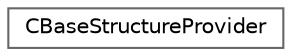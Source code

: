 digraph "Graphical Class Hierarchy"
{
 // INTERACTIVE_SVG=YES
 // LATEX_PDF_SIZE
  bgcolor="transparent";
  edge [fontname=Helvetica,fontsize=10,labelfontname=Helvetica,labelfontsize=10];
  node [fontname=Helvetica,fontsize=10,shape=box,height=0.2,width=0.4];
  rankdir="LR";
  Node0 [id="Node000000",label="CBaseStructureProvider",height=0.2,width=0.4,color="grey40", fillcolor="white", style="filled",URL="$de/d87/structCBaseStructureProvider.html",tooltip="Describes a type for which TBaseStructure<T>::Get() returning a UScriptStruct* is defined."];
}
